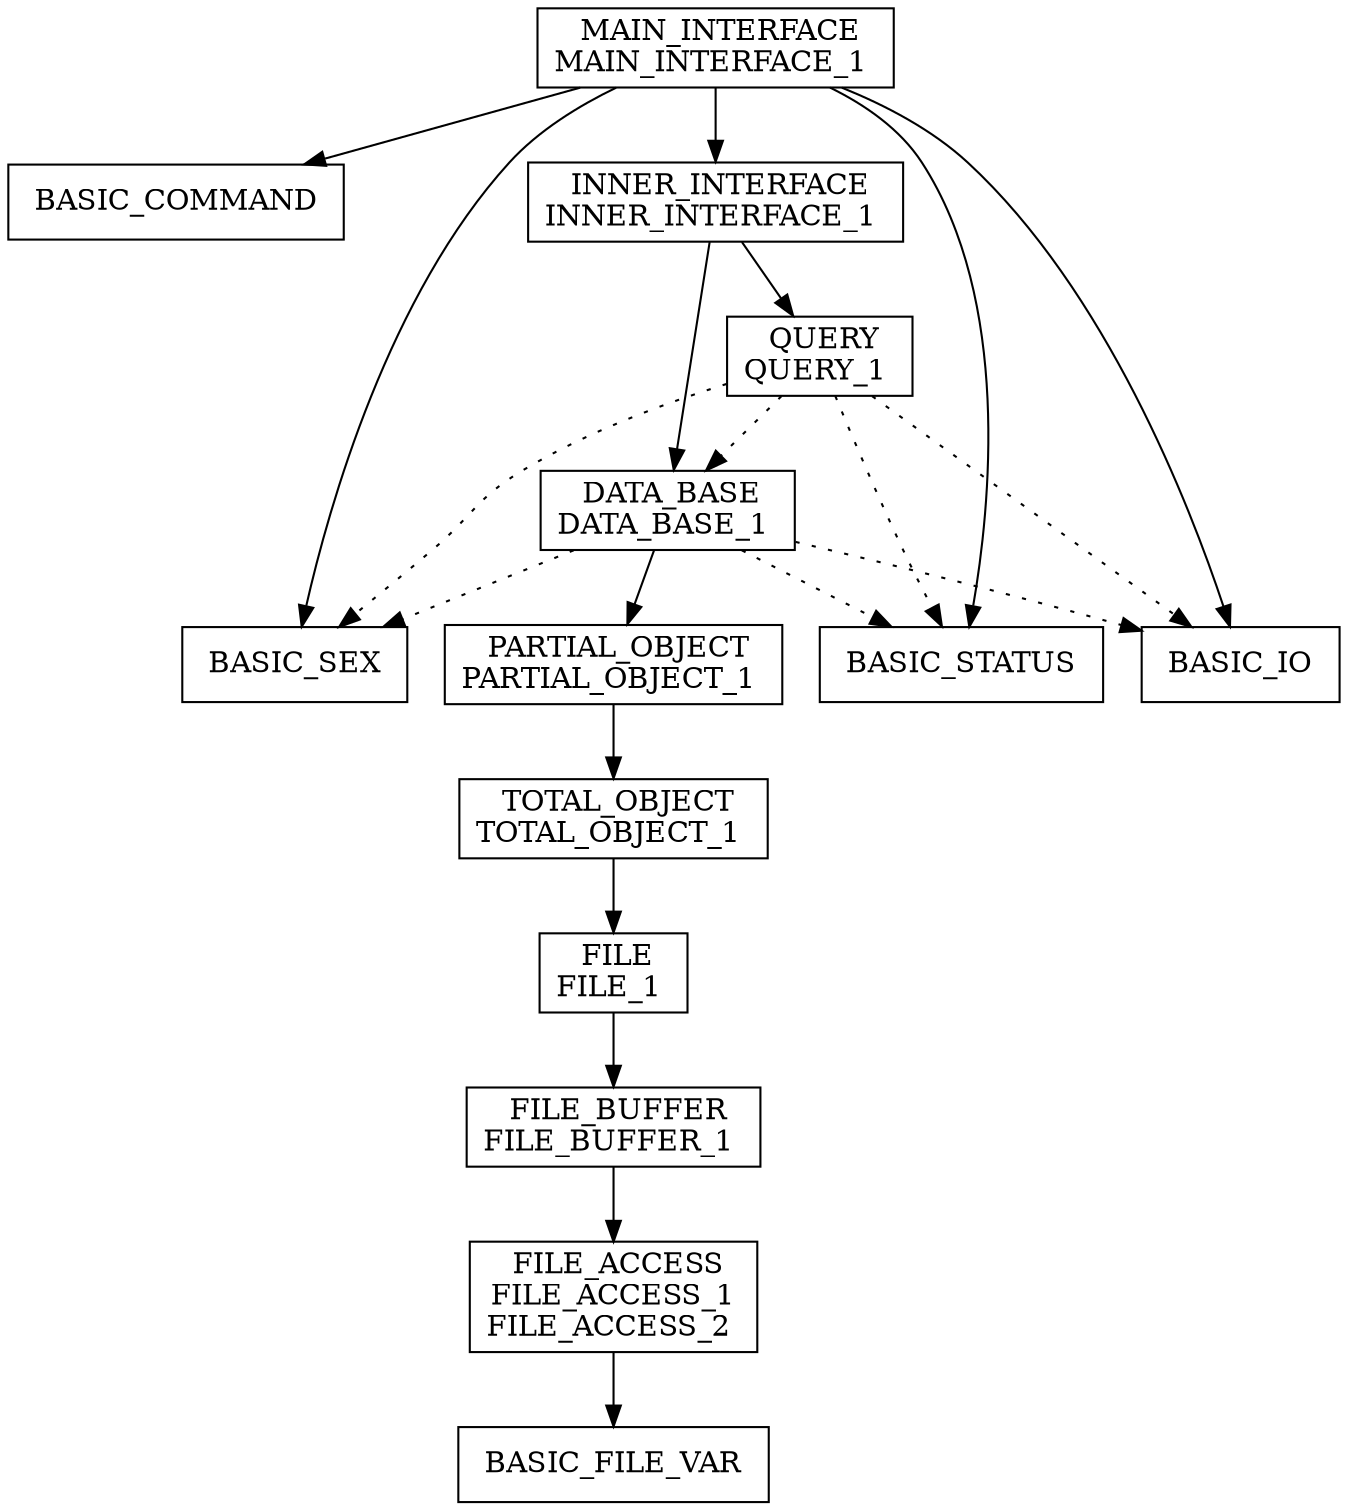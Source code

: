 digraph {
BASIC_COMMAND [ label=" BASIC_COMMAND " shape= box ]
BASIC_FILE_VAR [ label=" BASIC_FILE_VAR " shape= box ]
BASIC_IO [ label=" BASIC_IO " shape= box ]
BASIC_SEX [ label=" BASIC_SEX " shape= box ]
BASIC_STATUS [ label=" BASIC_STATUS " shape= box ]
DATA_BASE_1 [ label=" DATA_BASE\nDATA_BASE_1 " shape= box ]
FILE_1 [ label=" FILE\nFILE_1 " shape= box ]
FILE_ACCESS_2 [ label=" FILE_ACCESS\nFILE_ACCESS_1\nFILE_ACCESS_2 " shape= box ]
FILE_BUFFER_1 [ label=" FILE_BUFFER\nFILE_BUFFER_1 " shape= box ]
INNER_INTERFACE_1 [ label=" INNER_INTERFACE\nINNER_INTERFACE_1 " shape= box ]
MAIN_INTERFACE_1 [ label=" MAIN_INTERFACE\nMAIN_INTERFACE_1 " shape= box ]
PARTIAL_OBJECT_1 [ label=" PARTIAL_OBJECT\nPARTIAL_OBJECT_1 " shape= box ]
QUERY_1 [ label=" QUERY\nQUERY_1 " shape= box ]
TOTAL_OBJECT_1 [ label=" TOTAL_OBJECT\nTOTAL_OBJECT_1 " shape= box ]

"DATA_BASE_1" -> "BASIC_SEX" [style= dotted ]
"DATA_BASE_1" -> "BASIC_STATUS" [style= dotted ]
"DATA_BASE_1" -> "BASIC_IO" [style= dotted ]
"DATA_BASE_1" -> "PARTIAL_OBJECT_1" []
"FILE_1" -> "FILE_BUFFER_1" []
"FILE_ACCESS_2" -> "BASIC_FILE_VAR" []
"FILE_BUFFER_1" -> "FILE_ACCESS_2" []
"INNER_INTERFACE_1" -> "DATA_BASE_1" []
"INNER_INTERFACE_1" -> "QUERY_1" []
"MAIN_INTERFACE_1" -> "INNER_INTERFACE_1" []
"MAIN_INTERFACE_1" -> "BASIC_COMMAND" []
"MAIN_INTERFACE_1" -> "BASIC_SEX" []
"MAIN_INTERFACE_1" -> "BASIC_STATUS" []
"MAIN_INTERFACE_1" -> "BASIC_IO" []
"PARTIAL_OBJECT_1" -> "TOTAL_OBJECT_1" []
"QUERY_1" -> "DATA_BASE_1" [style= dotted ]
"QUERY_1" -> "BASIC_SEX" [style= dotted ]
"QUERY_1" -> "BASIC_STATUS" [style= dotted ]
"QUERY_1" -> "BASIC_IO" [style= dotted ]
"TOTAL_OBJECT_1" -> "FILE_1" []
}
